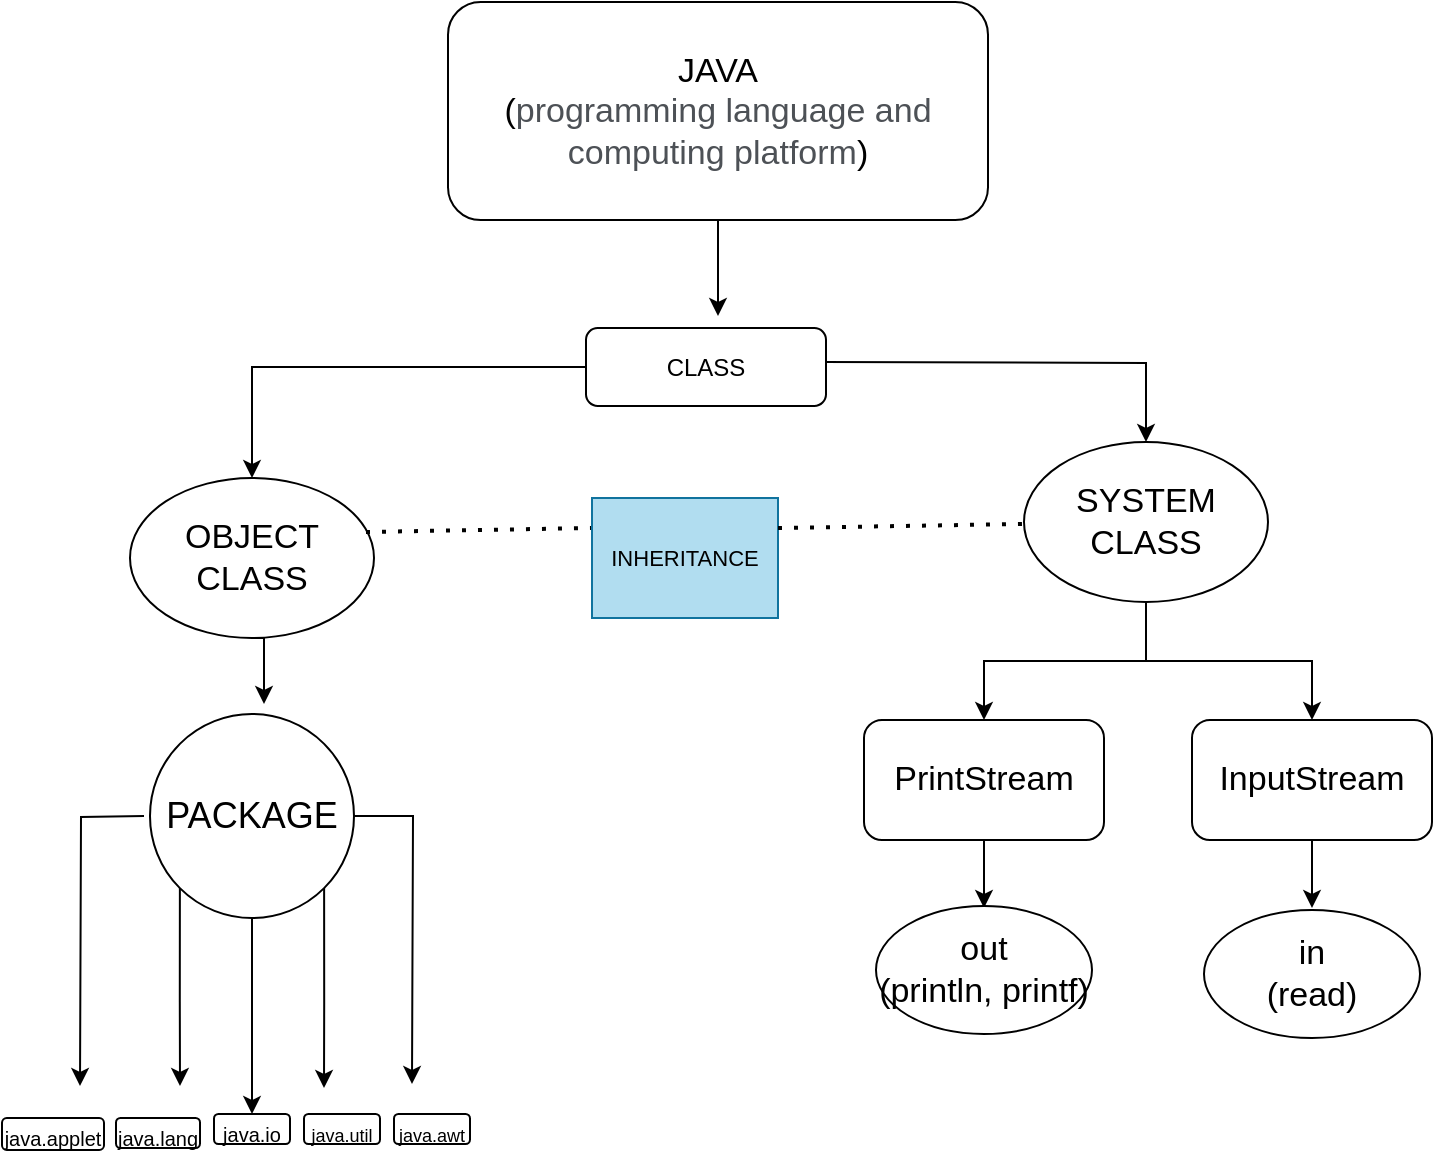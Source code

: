 <mxfile version="20.0.4" type="github">
  <diagram id="C5RBs43oDa-KdzZeNtuy" name="Page-1">
    <mxGraphModel dx="868" dy="482" grid="0" gridSize="10" guides="1" tooltips="1" connect="1" arrows="1" fold="1" page="1" pageScale="1" pageWidth="827" pageHeight="1169" math="0" shadow="0">
      <root>
        <mxCell id="WIyWlLk6GJQsqaUBKTNV-0" />
        <mxCell id="WIyWlLk6GJQsqaUBKTNV-1" parent="WIyWlLk6GJQsqaUBKTNV-0" />
        <mxCell id="YIQKjSeeT6Y3a5OQeeYc-2" style="edgeStyle=orthogonalEdgeStyle;rounded=0;orthogonalLoop=1;jettySize=auto;html=1;exitX=0.5;exitY=1;exitDx=0;exitDy=0;fontFamily=Helvetica;fontSize=17;fontColor=default;" edge="1" parent="WIyWlLk6GJQsqaUBKTNV-1" source="WIyWlLk6GJQsqaUBKTNV-3">
          <mxGeometry relative="1" as="geometry">
            <mxPoint x="435" y="588" as="targetPoint" />
          </mxGeometry>
        </mxCell>
        <mxCell id="WIyWlLk6GJQsqaUBKTNV-3" value="JAVA&lt;br style=&quot;font-size: 17px;&quot;&gt;(&lt;span style=&quot;color: rgb(77, 81, 86); font-family: arial, sans-serif; font-size: 17px; text-align: left; background-color: rgb(255, 255, 255);&quot;&gt;programming language and computing platform&lt;/span&gt;)" style="rounded=1;whiteSpace=wrap;html=1;fontSize=17;glass=0;strokeWidth=1;shadow=0;" parent="WIyWlLk6GJQsqaUBKTNV-1" vertex="1">
          <mxGeometry x="300" y="431" width="270" height="109" as="geometry" />
        </mxCell>
        <mxCell id="YIQKjSeeT6Y3a5OQeeYc-6" style="edgeStyle=orthogonalEdgeStyle;rounded=0;orthogonalLoop=1;jettySize=auto;html=1;fontFamily=Helvetica;fontSize=17;fontColor=default;" edge="1" parent="WIyWlLk6GJQsqaUBKTNV-1" source="WIyWlLk6GJQsqaUBKTNV-11" target="YIQKjSeeT6Y3a5OQeeYc-3">
          <mxGeometry relative="1" as="geometry" />
        </mxCell>
        <mxCell id="YIQKjSeeT6Y3a5OQeeYc-7" style="edgeStyle=orthogonalEdgeStyle;rounded=0;orthogonalLoop=1;jettySize=auto;html=1;fontFamily=Helvetica;fontSize=17;fontColor=default;" edge="1" parent="WIyWlLk6GJQsqaUBKTNV-1" target="YIQKjSeeT6Y3a5OQeeYc-4">
          <mxGeometry relative="1" as="geometry">
            <mxPoint x="487" y="611" as="sourcePoint" />
          </mxGeometry>
        </mxCell>
        <mxCell id="WIyWlLk6GJQsqaUBKTNV-11" value="CLASS" style="rounded=1;whiteSpace=wrap;html=1;fontSize=12;glass=0;strokeWidth=1;shadow=0;" parent="WIyWlLk6GJQsqaUBKTNV-1" vertex="1">
          <mxGeometry x="369" y="594" width="120" height="39" as="geometry" />
        </mxCell>
        <mxCell id="YIQKjSeeT6Y3a5OQeeYc-26" style="edgeStyle=orthogonalEdgeStyle;rounded=0;orthogonalLoop=1;jettySize=auto;html=1;exitX=0.5;exitY=1;exitDx=0;exitDy=0;fontFamily=Helvetica;fontSize=11;fontColor=default;" edge="1" parent="WIyWlLk6GJQsqaUBKTNV-1" source="YIQKjSeeT6Y3a5OQeeYc-3">
          <mxGeometry relative="1" as="geometry">
            <mxPoint x="208" y="782" as="targetPoint" />
          </mxGeometry>
        </mxCell>
        <mxCell id="YIQKjSeeT6Y3a5OQeeYc-3" value="OBJECT CLASS" style="ellipse;whiteSpace=wrap;html=1;shadow=0;fontFamily=Helvetica;fontSize=17;strokeWidth=1;" vertex="1" parent="WIyWlLk6GJQsqaUBKTNV-1">
          <mxGeometry x="141" y="669" width="122" height="80" as="geometry" />
        </mxCell>
        <mxCell id="YIQKjSeeT6Y3a5OQeeYc-11" style="edgeStyle=orthogonalEdgeStyle;rounded=0;orthogonalLoop=1;jettySize=auto;html=1;exitX=0.5;exitY=1;exitDx=0;exitDy=0;fontFamily=Helvetica;fontSize=17;fontColor=default;" edge="1" parent="WIyWlLk6GJQsqaUBKTNV-1" source="YIQKjSeeT6Y3a5OQeeYc-4" target="YIQKjSeeT6Y3a5OQeeYc-8">
          <mxGeometry relative="1" as="geometry" />
        </mxCell>
        <mxCell id="YIQKjSeeT6Y3a5OQeeYc-12" style="edgeStyle=orthogonalEdgeStyle;rounded=0;orthogonalLoop=1;jettySize=auto;html=1;fontFamily=Helvetica;fontSize=17;fontColor=default;" edge="1" parent="WIyWlLk6GJQsqaUBKTNV-1" source="YIQKjSeeT6Y3a5OQeeYc-4" target="YIQKjSeeT6Y3a5OQeeYc-10">
          <mxGeometry relative="1" as="geometry" />
        </mxCell>
        <mxCell id="YIQKjSeeT6Y3a5OQeeYc-4" value="SYSTEM CLASS" style="ellipse;whiteSpace=wrap;html=1;shadow=0;fontFamily=Helvetica;fontSize=17;strokeWidth=1;" vertex="1" parent="WIyWlLk6GJQsqaUBKTNV-1">
          <mxGeometry x="588" y="651" width="122" height="80" as="geometry" />
        </mxCell>
        <mxCell id="YIQKjSeeT6Y3a5OQeeYc-13" style="edgeStyle=orthogonalEdgeStyle;rounded=0;orthogonalLoop=1;jettySize=auto;html=1;exitX=0.5;exitY=1;exitDx=0;exitDy=0;fontFamily=Helvetica;fontSize=17;fontColor=default;" edge="1" parent="WIyWlLk6GJQsqaUBKTNV-1" source="YIQKjSeeT6Y3a5OQeeYc-8">
          <mxGeometry relative="1" as="geometry">
            <mxPoint x="568" y="884" as="targetPoint" />
            <Array as="points">
              <mxPoint x="568" y="881" />
              <mxPoint x="568" y="881" />
            </Array>
          </mxGeometry>
        </mxCell>
        <mxCell id="YIQKjSeeT6Y3a5OQeeYc-8" value="PrintStream" style="rounded=1;whiteSpace=wrap;html=1;fontFamily=Helvetica;fontSize=17;fontColor=default;" vertex="1" parent="WIyWlLk6GJQsqaUBKTNV-1">
          <mxGeometry x="508" y="790" width="120" height="60" as="geometry" />
        </mxCell>
        <mxCell id="YIQKjSeeT6Y3a5OQeeYc-14" style="edgeStyle=orthogonalEdgeStyle;rounded=0;orthogonalLoop=1;jettySize=auto;html=1;exitX=0.5;exitY=1;exitDx=0;exitDy=0;fontFamily=Helvetica;fontSize=17;fontColor=default;" edge="1" parent="WIyWlLk6GJQsqaUBKTNV-1" source="YIQKjSeeT6Y3a5OQeeYc-10">
          <mxGeometry relative="1" as="geometry">
            <mxPoint x="732" y="884" as="targetPoint" />
            <Array as="points">
              <mxPoint x="732" y="873" />
              <mxPoint x="732" y="873" />
            </Array>
          </mxGeometry>
        </mxCell>
        <mxCell id="YIQKjSeeT6Y3a5OQeeYc-10" value="InputStream" style="rounded=1;whiteSpace=wrap;html=1;fontFamily=Helvetica;fontSize=17;fontColor=default;" vertex="1" parent="WIyWlLk6GJQsqaUBKTNV-1">
          <mxGeometry x="672" y="790" width="120" height="60" as="geometry" />
        </mxCell>
        <mxCell id="YIQKjSeeT6Y3a5OQeeYc-16" value="in&lt;br&gt;(read)" style="ellipse;whiteSpace=wrap;html=1;fontFamily=Helvetica;fontSize=17;fontColor=default;" vertex="1" parent="WIyWlLk6GJQsqaUBKTNV-1">
          <mxGeometry x="678" y="885" width="108" height="64" as="geometry" />
        </mxCell>
        <mxCell id="YIQKjSeeT6Y3a5OQeeYc-17" value="out&lt;br&gt;(println, printf)" style="ellipse;whiteSpace=wrap;html=1;fontFamily=Helvetica;fontSize=17;fontColor=default;" vertex="1" parent="WIyWlLk6GJQsqaUBKTNV-1">
          <mxGeometry x="514" y="883" width="108" height="64" as="geometry" />
        </mxCell>
        <mxCell id="YIQKjSeeT6Y3a5OQeeYc-21" value="" style="endArrow=none;dashed=1;html=1;dashPattern=1 3;strokeWidth=2;rounded=0;fontFamily=Helvetica;fontSize=17;fontColor=default;entryX=0;entryY=0.25;entryDx=0;entryDy=0;" edge="1" parent="WIyWlLk6GJQsqaUBKTNV-1" target="YIQKjSeeT6Y3a5OQeeYc-22">
          <mxGeometry width="50" height="50" relative="1" as="geometry">
            <mxPoint x="259" y="696" as="sourcePoint" />
            <mxPoint x="349" y="696" as="targetPoint" />
          </mxGeometry>
        </mxCell>
        <mxCell id="YIQKjSeeT6Y3a5OQeeYc-22" value="INHERITANCE" style="whiteSpace=wrap;html=1;fontFamily=Helvetica;fontSize=11;rounded=0;shadow=0;sketch=0;fillColor=#b1ddf0;strokeColor=#10739e;" vertex="1" parent="WIyWlLk6GJQsqaUBKTNV-1">
          <mxGeometry x="372" y="679" width="93" height="60" as="geometry" />
        </mxCell>
        <mxCell id="YIQKjSeeT6Y3a5OQeeYc-24" value="" style="endArrow=none;dashed=1;html=1;dashPattern=1 3;strokeWidth=2;rounded=0;fontFamily=Helvetica;fontSize=11;fontColor=default;exitX=1;exitY=0.25;exitDx=0;exitDy=0;" edge="1" parent="WIyWlLk6GJQsqaUBKTNV-1" source="YIQKjSeeT6Y3a5OQeeYc-22" target="YIQKjSeeT6Y3a5OQeeYc-4">
          <mxGeometry width="50" height="50" relative="1" as="geometry">
            <mxPoint x="467" y="710" as="sourcePoint" />
            <mxPoint x="517" y="660" as="targetPoint" />
          </mxGeometry>
        </mxCell>
        <mxCell id="YIQKjSeeT6Y3a5OQeeYc-29" style="edgeStyle=orthogonalEdgeStyle;rounded=0;orthogonalLoop=1;jettySize=auto;html=1;exitX=0.5;exitY=1;exitDx=0;exitDy=0;fontFamily=Helvetica;fontSize=18;fontColor=default;" edge="1" parent="WIyWlLk6GJQsqaUBKTNV-1" source="YIQKjSeeT6Y3a5OQeeYc-27" target="YIQKjSeeT6Y3a5OQeeYc-27">
          <mxGeometry relative="1" as="geometry">
            <mxPoint x="226" y="908" as="targetPoint" />
          </mxGeometry>
        </mxCell>
        <mxCell id="YIQKjSeeT6Y3a5OQeeYc-30" style="edgeStyle=orthogonalEdgeStyle;rounded=0;orthogonalLoop=1;jettySize=auto;html=1;fontFamily=Helvetica;fontSize=18;fontColor=default;" edge="1" parent="WIyWlLk6GJQsqaUBKTNV-1" source="YIQKjSeeT6Y3a5OQeeYc-27">
          <mxGeometry relative="1" as="geometry">
            <mxPoint x="282" y="972" as="targetPoint" />
          </mxGeometry>
        </mxCell>
        <mxCell id="YIQKjSeeT6Y3a5OQeeYc-31" style="edgeStyle=orthogonalEdgeStyle;rounded=0;orthogonalLoop=1;jettySize=auto;html=1;fontFamily=Helvetica;fontSize=18;fontColor=default;" edge="1" parent="WIyWlLk6GJQsqaUBKTNV-1">
          <mxGeometry relative="1" as="geometry">
            <mxPoint x="116" y="973" as="targetPoint" />
            <mxPoint x="148" y="838" as="sourcePoint" />
          </mxGeometry>
        </mxCell>
        <mxCell id="YIQKjSeeT6Y3a5OQeeYc-32" style="edgeStyle=orthogonalEdgeStyle;rounded=0;orthogonalLoop=1;jettySize=auto;html=1;exitX=1;exitY=1;exitDx=0;exitDy=0;fontFamily=Helvetica;fontSize=18;fontColor=default;" edge="1" parent="WIyWlLk6GJQsqaUBKTNV-1" source="YIQKjSeeT6Y3a5OQeeYc-27">
          <mxGeometry relative="1" as="geometry">
            <mxPoint x="238" y="974" as="targetPoint" />
          </mxGeometry>
        </mxCell>
        <mxCell id="YIQKjSeeT6Y3a5OQeeYc-33" style="edgeStyle=orthogonalEdgeStyle;rounded=0;orthogonalLoop=1;jettySize=auto;html=1;exitX=0.5;exitY=1;exitDx=0;exitDy=0;fontFamily=Helvetica;fontSize=18;fontColor=default;" edge="1" parent="WIyWlLk6GJQsqaUBKTNV-1" source="YIQKjSeeT6Y3a5OQeeYc-27" target="YIQKjSeeT6Y3a5OQeeYc-35">
          <mxGeometry relative="1" as="geometry">
            <mxPoint x="202" y="964" as="targetPoint" />
          </mxGeometry>
        </mxCell>
        <mxCell id="YIQKjSeeT6Y3a5OQeeYc-34" style="edgeStyle=orthogonalEdgeStyle;rounded=0;orthogonalLoop=1;jettySize=auto;html=1;exitX=0;exitY=1;exitDx=0;exitDy=0;fontFamily=Helvetica;fontSize=18;fontColor=default;" edge="1" parent="WIyWlLk6GJQsqaUBKTNV-1" source="YIQKjSeeT6Y3a5OQeeYc-27">
          <mxGeometry relative="1" as="geometry">
            <mxPoint x="166" y="973" as="targetPoint" />
          </mxGeometry>
        </mxCell>
        <mxCell id="YIQKjSeeT6Y3a5OQeeYc-27" value="PACKAGE" style="ellipse;whiteSpace=wrap;html=1;aspect=fixed;fontFamily=Helvetica;fontSize=18;fontColor=default;fontStyle=0" vertex="1" parent="WIyWlLk6GJQsqaUBKTNV-1">
          <mxGeometry x="151" y="787" width="102" height="102" as="geometry" />
        </mxCell>
        <mxCell id="YIQKjSeeT6Y3a5OQeeYc-35" value="&lt;font style=&quot;font-size: 10px;&quot;&gt;java.io&lt;/font&gt;" style="rounded=1;whiteSpace=wrap;html=1;fontFamily=Helvetica;fontSize=18;fontColor=default;" vertex="1" parent="WIyWlLk6GJQsqaUBKTNV-1">
          <mxGeometry x="183" y="987" width="38" height="15" as="geometry" />
        </mxCell>
        <mxCell id="YIQKjSeeT6Y3a5OQeeYc-36" value="&lt;font style=&quot;font-size: 9px;&quot;&gt;java.util&lt;/font&gt;" style="rounded=1;whiteSpace=wrap;html=1;fontFamily=Helvetica;fontSize=18;fontColor=default;" vertex="1" parent="WIyWlLk6GJQsqaUBKTNV-1">
          <mxGeometry x="228" y="987" width="38" height="15" as="geometry" />
        </mxCell>
        <mxCell id="YIQKjSeeT6Y3a5OQeeYc-37" value="&lt;font style=&quot;font-size: 9px;&quot;&gt;java.awt&lt;/font&gt;" style="rounded=1;whiteSpace=wrap;html=1;fontFamily=Helvetica;fontSize=18;fontColor=default;" vertex="1" parent="WIyWlLk6GJQsqaUBKTNV-1">
          <mxGeometry x="273" y="987" width="38" height="15" as="geometry" />
        </mxCell>
        <mxCell id="YIQKjSeeT6Y3a5OQeeYc-38" value="&lt;font style=&quot;font-size: 10px;&quot;&gt;&lt;font style=&quot;font-size: 10px;&quot;&gt;java&lt;/font&gt;.&lt;font style=&quot;font-size: 10px;&quot;&gt;lang&lt;/font&gt;&lt;/font&gt;" style="rounded=1;whiteSpace=wrap;html=1;fontFamily=Helvetica;fontSize=18;fontColor=default;" vertex="1" parent="WIyWlLk6GJQsqaUBKTNV-1">
          <mxGeometry x="134" y="989" width="42" height="15" as="geometry" />
        </mxCell>
        <mxCell id="YIQKjSeeT6Y3a5OQeeYc-39" value="&lt;font size=&quot;1&quot;&gt;java.applet&lt;/font&gt;" style="rounded=1;whiteSpace=wrap;html=1;fontFamily=Helvetica;fontSize=18;fontColor=default;" vertex="1" parent="WIyWlLk6GJQsqaUBKTNV-1">
          <mxGeometry x="77" y="989" width="51" height="16" as="geometry" />
        </mxCell>
      </root>
    </mxGraphModel>
  </diagram>
</mxfile>
